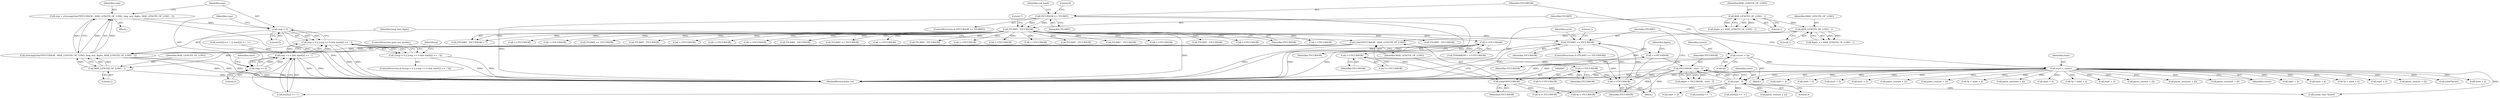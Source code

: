 digraph "0_php-src_20ce2fe8e3c211a42fee05a461a5881be9a8790e?w=1@integer" {
"1002042" [label="(Call,cmp = strncmp((char*)YYCURSOR - MAX_LENGTH_OF_LONG, long_min_digits, MAX_LENGTH_OF_LONG - 1))"];
"1002044" [label="(Call,strncmp((char*)YYCURSOR - MAX_LENGTH_OF_LONG, long_min_digits, MAX_LENGTH_OF_LONG - 1))"];
"1002045" [label="(Call,(char*)YYCURSOR - MAX_LENGTH_OF_LONG)"];
"1002046" [label="(Call,(char*)YYCURSOR)"];
"1002007" [label="(Call,YYCURSOR - start - 3)"];
"1002001" [label="(Call,++YYCURSOR)"];
"1001977" [label="(Call,YYLIMIT <= YYCURSOR)"];
"1000152" [label="(Call,YYLIMIT - YYCURSOR)"];
"1000125" [label="(Call,YYCURSOR >= YYLIMIT)"];
"1001974" [label="(Call,++YYCURSOR)"];
"1001961" [label="(Call,++YYCURSOR)"];
"1001927" [label="(Call,++YYCURSOR)"];
"1000255" [label="(Call,++YYCURSOR)"];
"1002009" [label="(Call,start - 3)"];
"1000144" [label="(Call,start = cursor)"];
"1000120" [label="(Call,cursor = *p)"];
"1002037" [label="(Call,MAX_LENGTH_OF_LONG - 1)"];
"1002030" [label="(Call,MAX_LENGTH_OF_LONG - 1)"];
"1002051" [label="(Call,MAX_LENGTH_OF_LONG - 1)"];
"1002057" [label="(Call,cmp < 0)"];
"1002056" [label="(Call,cmp < 0 || (cmp == 0 && start[2] == '-'))"];
"1002055" [label="(Call,!(cmp < 0 || (cmp == 0 && start[2] == '-')))"];
"1002061" [label="(Call,cmp == 0)"];
"1002060" [label="(Call,cmp == 0 && start[2] == '-')"];
"1002375" [label="(Call,parse_iv(start + 2))"];
"1002044" [label="(Call,strncmp((char*)YYCURSOR - MAX_LENGTH_OF_LONG, long_min_digits, MAX_LENGTH_OF_LONG - 1))"];
"1001503" [label="(Call,YYLIMIT - YYCURSOR)"];
"1001864" [label="(Call,(char*)start)"];
"1000153" [label="(Identifier,YYLIMIT)"];
"1000155" [label="(Literal,7)"];
"1002054" [label="(ControlStructure,if (!(cmp < 0 || (cmp == 0 && start[2] == '-'))))"];
"1001975" [label="(Identifier,YYCURSOR)"];
"1001961" [label="(Call,++YYCURSOR)"];
"1001295" [label="(Call,start + 2)"];
"1002030" [label="(Call,MAX_LENGTH_OF_LONG - 1)"];
"1001927" [label="(Call,++YYCURSOR)"];
"1002056" [label="(Call,cmp < 0 || (cmp == 0 && start[2] == '-'))"];
"1000111" [label="(Block,)"];
"1001146" [label="(Call,start + 2)"];
"1002122" [label="(Call,start + 2)"];
"1000198" [label="(Call,++YYCURSOR)"];
"1000297" [label="(Call,++YYCURSOR)"];
"1002014" [label="(Call,start[2] == '-')"];
"1001983" [label="(Identifier,yych)"];
"1000145" [label="(Identifier,start)"];
"1002049" [label="(Identifier,MAX_LENGTH_OF_LONG)"];
"1002062" [label="(Identifier,cmp)"];
"1000241" [label="(Call,++YYCURSOR)"];
"1002060" [label="(Call,cmp == 0 && start[2] == '-')"];
"1002376" [label="(Call,start + 2)"];
"1002051" [label="(Call,MAX_LENGTH_OF_LONG - 1)"];
"1002064" [label="(Call,start[2] == '-')"];
"1000488" [label="(Call,start + 2)"];
"1002019" [label="(Call,start[2] == '+')"];
"1000121" [label="(Identifier,cursor)"];
"1001589" [label="(Call,YYLIMIT - YYCURSOR)"];
"1001086" [label="(Call,YYLIMIT - YYCURSOR)"];
"1002038" [label="(Identifier,MAX_LENGTH_OF_LONG)"];
"1002043" [label="(Identifier,cmp)"];
"1002076" [label="(Identifier,p)"];
"1002010" [label="(Identifier,start)"];
"1002001" [label="(Call,++YYCURSOR)"];
"1000325" [label="(Call,++YYCURSOR)"];
"1001251" [label="(Call,YYLIMIT - YYCURSOR)"];
"1002028" [label="(Call,digits >= MAX_LENGTH_OF_LONG - 1)"];
"1002432" [label="(MethodReturn,static int)"];
"1002046" [label="(Call,(char*)YYCURSOR)"];
"1002080" [label="(Call,parse_iv(start + 2))"];
"1000147" [label="(Block,)"];
"1002031" [label="(Identifier,MAX_LENGTH_OF_LONG)"];
"1000999" [label="(Call,parse_iv(start + 2))"];
"1001974" [label="(Call,++YYCURSOR)"];
"1002233" [label="(Call,parse_iv(start + 2))"];
"1002059" [label="(Literal,0)"];
"1000152" [label="(Call,YYLIMIT - YYCURSOR)"];
"1000126" [label="(Identifier,YYCURSOR)"];
"1001308" [label="(Call,*p = start + 2)"];
"1001978" [label="(Identifier,YYLIMIT)"];
"1001129" [label="(Call,parse_uiv(start + 2))"];
"1002052" [label="(Identifier,MAX_LENGTH_OF_LONG)"];
"1000269" [label="(Call,++YYCURSOR)"];
"1000255" [label="(Call,++YYCURSOR)"];
"1002037" [label="(Call,MAX_LENGTH_OF_LONG - 1)"];
"1000256" [label="(Identifier,YYCURSOR)"];
"1001130" [label="(Call,start + 2)"];
"1002011" [label="(Literal,3)"];
"1002007" [label="(Call,YYCURSOR - start - 3)"];
"1000154" [label="(Identifier,YYCURSOR)"];
"1000283" [label="(Call,++YYCURSOR)"];
"1002040" [label="(Block,)"];
"1000412" [label="(Call,YYLIMIT - YYCURSOR)"];
"1002048" [label="(Identifier,YYCURSOR)"];
"1002005" [label="(Call,digits = YYCURSOR - start - 3)"];
"1000253" [label="(Call,YYMARKER = ++YYCURSOR)"];
"1001977" [label="(Call,YYLIMIT <= YYCURSOR)"];
"1000151" [label="(Call,(YYLIMIT - YYCURSOR) < 7)"];
"1002039" [label="(Literal,1)"];
"1002042" [label="(Call,cmp = strncmp((char*)YYCURSOR - MAX_LENGTH_OF_LONG, long_min_digits, MAX_LENGTH_OF_LONG - 1))"];
"1001143" [label="(Call,*p = start + 2)"];
"1001311" [label="(Call,start + 2)"];
"1001979" [label="(Identifier,YYCURSOR)"];
"1000311" [label="(Call,++YYCURSOR)"];
"1002008" [label="(Identifier,YYCURSOR)"];
"1002053" [label="(Literal,1)"];
"1002121" [label="(Call,parse_iv(start + 2))"];
"1001981" [label="(Literal,1)"];
"1001962" [label="(Identifier,YYCURSOR)"];
"1002074" [label="(Call,*p = YYCURSOR)"];
"1002035" [label="(Call,digits == MAX_LENGTH_OF_LONG - 1)"];
"1000339" [label="(Call,++YYCURSOR)"];
"1001976" [label="(ControlStructure,if (YYLIMIT <= YYCURSOR))"];
"1000122" [label="(Call,*p)"];
"1001653" [label="(Call,(const char *)start)"];
"1001294" [label="(Call,parse_uiv(start + 2))"];
"1002193" [label="(Call,YYLIMIT <= YYCURSOR)"];
"1002050" [label="(Identifier,long_min_digits)"];
"1000127" [label="(Identifier,YYLIMIT)"];
"1000487" [label="(Call,parse_uiv(start + 2))"];
"1000146" [label="(Identifier,cursor)"];
"1002061" [label="(Call,cmp == 0)"];
"1002066" [label="(Identifier,start)"];
"1000866" [label="(Call,YYLIMIT - YYCURSOR)"];
"1002070" [label="(ControlStructure,goto use_double;)"];
"1000361" [label="(Call,++YYCURSOR)"];
"1000124" [label="(ControlStructure,if (YYCURSOR >= YYLIMIT))"];
"1002013" [label="(Call,start[2] == '-' || start[2] == '+')"];
"1000144" [label="(Call,start = cursor)"];
"1001928" [label="(Identifier,YYCURSOR)"];
"1001960" [label="(Call,*++YYCURSOR)"];
"1002055" [label="(Call,!(cmp < 0 || (cmp == 0 && start[2] == '-')))"];
"1001926" [label="(Call,*++YYCURSOR)"];
"1002234" [label="(Call,start + 2)"];
"1002057" [label="(Call,cmp < 0)"];
"1000348" [label="(Call,++YYCURSOR)"];
"1000227" [label="(Call,++YYCURSOR)"];
"1002058" [label="(Identifier,cmp)"];
"1002002" [label="(Identifier,YYCURSOR)"];
"1000508" [label="(Call,start + 2)"];
"1002009" [label="(Call,start - 3)"];
"1000958" [label="(Call,YYLIMIT - YYCURSOR)"];
"1002006" [label="(Identifier,digits)"];
"1002081" [label="(Call,start + 2)"];
"1000133" [label="(Identifier,var_hash)"];
"1002335" [label="(Call,YYLIMIT <= YYCURSOR)"];
"1000125" [label="(Call,YYCURSOR >= YYLIMIT)"];
"1000120" [label="(Call,cursor = *p)"];
"1002032" [label="(Literal,1)"];
"1002045" [label="(Call,(char*)YYCURSOR - MAX_LENGTH_OF_LONG)"];
"1000505" [label="(Call,*p = start + 2)"];
"1000130" [label="(Literal,0)"];
"1001645" [label="(Call,*p = YYCURSOR)"];
"1001000" [label="(Call,start + 2)"];
"1002063" [label="(Literal,0)"];
"1000215" [label="(Call,++YYCURSOR)"];
"1002042" -> "1002040"  [label="AST: "];
"1002042" -> "1002044"  [label="CFG: "];
"1002043" -> "1002042"  [label="AST: "];
"1002044" -> "1002042"  [label="AST: "];
"1002058" -> "1002042"  [label="CFG: "];
"1002042" -> "1002432"  [label="DDG: "];
"1002044" -> "1002042"  [label="DDG: "];
"1002044" -> "1002042"  [label="DDG: "];
"1002044" -> "1002042"  [label="DDG: "];
"1002042" -> "1002057"  [label="DDG: "];
"1002044" -> "1002051"  [label="CFG: "];
"1002045" -> "1002044"  [label="AST: "];
"1002050" -> "1002044"  [label="AST: "];
"1002051" -> "1002044"  [label="AST: "];
"1002044" -> "1002432"  [label="DDG: "];
"1002044" -> "1002432"  [label="DDG: "];
"1002044" -> "1002432"  [label="DDG: "];
"1002045" -> "1002044"  [label="DDG: "];
"1002045" -> "1002044"  [label="DDG: "];
"1002051" -> "1002044"  [label="DDG: "];
"1002051" -> "1002044"  [label="DDG: "];
"1002045" -> "1002049"  [label="CFG: "];
"1002046" -> "1002045"  [label="AST: "];
"1002049" -> "1002045"  [label="AST: "];
"1002050" -> "1002045"  [label="CFG: "];
"1002045" -> "1002432"  [label="DDG: "];
"1002046" -> "1002045"  [label="DDG: "];
"1002037" -> "1002045"  [label="DDG: "];
"1002045" -> "1002051"  [label="DDG: "];
"1002046" -> "1002048"  [label="CFG: "];
"1002047" -> "1002046"  [label="AST: "];
"1002048" -> "1002046"  [label="AST: "];
"1002049" -> "1002046"  [label="CFG: "];
"1002046" -> "1001645"  [label="DDG: "];
"1002007" -> "1002046"  [label="DDG: "];
"1002046" -> "1002074"  [label="DDG: "];
"1002007" -> "1002005"  [label="AST: "];
"1002007" -> "1002009"  [label="CFG: "];
"1002008" -> "1002007"  [label="AST: "];
"1002009" -> "1002007"  [label="AST: "];
"1002005" -> "1002007"  [label="CFG: "];
"1002007" -> "1002432"  [label="DDG: "];
"1002007" -> "1001645"  [label="DDG: "];
"1002007" -> "1002005"  [label="DDG: "];
"1002007" -> "1002005"  [label="DDG: "];
"1002001" -> "1002007"  [label="DDG: "];
"1002009" -> "1002007"  [label="DDG: "];
"1002009" -> "1002007"  [label="DDG: "];
"1002007" -> "1002074"  [label="DDG: "];
"1002001" -> "1000147"  [label="AST: "];
"1002001" -> "1002002"  [label="CFG: "];
"1002002" -> "1002001"  [label="AST: "];
"1002006" -> "1002001"  [label="CFG: "];
"1001977" -> "1002001"  [label="DDG: "];
"1001977" -> "1001976"  [label="AST: "];
"1001977" -> "1001979"  [label="CFG: "];
"1001978" -> "1001977"  [label="AST: "];
"1001979" -> "1001977"  [label="AST: "];
"1001981" -> "1001977"  [label="CFG: "];
"1001983" -> "1001977"  [label="CFG: "];
"1001977" -> "1002432"  [label="DDG: "];
"1001977" -> "1002432"  [label="DDG: "];
"1001977" -> "1001974"  [label="DDG: "];
"1000152" -> "1001977"  [label="DDG: "];
"1001974" -> "1001977"  [label="DDG: "];
"1000152" -> "1000151"  [label="AST: "];
"1000152" -> "1000154"  [label="CFG: "];
"1000153" -> "1000152"  [label="AST: "];
"1000154" -> "1000152"  [label="AST: "];
"1000155" -> "1000152"  [label="CFG: "];
"1000152" -> "1002432"  [label="DDG: "];
"1000152" -> "1000151"  [label="DDG: "];
"1000152" -> "1000151"  [label="DDG: "];
"1000125" -> "1000152"  [label="DDG: "];
"1000125" -> "1000152"  [label="DDG: "];
"1000152" -> "1000198"  [label="DDG: "];
"1000152" -> "1000215"  [label="DDG: "];
"1000152" -> "1000227"  [label="DDG: "];
"1000152" -> "1000241"  [label="DDG: "];
"1000152" -> "1000255"  [label="DDG: "];
"1000152" -> "1000269"  [label="DDG: "];
"1000152" -> "1000283"  [label="DDG: "];
"1000152" -> "1000297"  [label="DDG: "];
"1000152" -> "1000311"  [label="DDG: "];
"1000152" -> "1000325"  [label="DDG: "];
"1000152" -> "1000339"  [label="DDG: "];
"1000152" -> "1000348"  [label="DDG: "];
"1000152" -> "1000361"  [label="DDG: "];
"1000152" -> "1000412"  [label="DDG: "];
"1000152" -> "1000866"  [label="DDG: "];
"1000152" -> "1000958"  [label="DDG: "];
"1000152" -> "1001086"  [label="DDG: "];
"1000152" -> "1001251"  [label="DDG: "];
"1000152" -> "1001503"  [label="DDG: "];
"1000152" -> "1001589"  [label="DDG: "];
"1000152" -> "1002193"  [label="DDG: "];
"1000152" -> "1002335"  [label="DDG: "];
"1000125" -> "1000124"  [label="AST: "];
"1000125" -> "1000127"  [label="CFG: "];
"1000126" -> "1000125"  [label="AST: "];
"1000127" -> "1000125"  [label="AST: "];
"1000130" -> "1000125"  [label="CFG: "];
"1000133" -> "1000125"  [label="CFG: "];
"1000125" -> "1002432"  [label="DDG: "];
"1000125" -> "1002432"  [label="DDG: "];
"1000125" -> "1002432"  [label="DDG: "];
"1001974" -> "1000147"  [label="AST: "];
"1001974" -> "1001975"  [label="CFG: "];
"1001975" -> "1001974"  [label="AST: "];
"1001978" -> "1001974"  [label="CFG: "];
"1001961" -> "1001974"  [label="DDG: "];
"1001927" -> "1001974"  [label="DDG: "];
"1001961" -> "1001960"  [label="AST: "];
"1001961" -> "1001962"  [label="CFG: "];
"1001962" -> "1001961"  [label="AST: "];
"1001960" -> "1001961"  [label="CFG: "];
"1001927" -> "1001961"  [label="DDG: "];
"1001927" -> "1001926"  [label="AST: "];
"1001927" -> "1001928"  [label="CFG: "];
"1001928" -> "1001927"  [label="AST: "];
"1001926" -> "1001927"  [label="CFG: "];
"1000255" -> "1001927"  [label="DDG: "];
"1000255" -> "1000253"  [label="AST: "];
"1000255" -> "1000256"  [label="CFG: "];
"1000256" -> "1000255"  [label="AST: "];
"1000253" -> "1000255"  [label="CFG: "];
"1000255" -> "1002432"  [label="DDG: "];
"1000255" -> "1000253"  [label="DDG: "];
"1002009" -> "1002011"  [label="CFG: "];
"1002010" -> "1002009"  [label="AST: "];
"1002011" -> "1002009"  [label="AST: "];
"1002009" -> "1001653"  [label="DDG: "];
"1000144" -> "1002009"  [label="DDG: "];
"1002009" -> "1002014"  [label="DDG: "];
"1002009" -> "1002019"  [label="DDG: "];
"1002009" -> "1002064"  [label="DDG: "];
"1002009" -> "1002080"  [label="DDG: "];
"1002009" -> "1002081"  [label="DDG: "];
"1000144" -> "1000111"  [label="AST: "];
"1000144" -> "1000146"  [label="CFG: "];
"1000145" -> "1000144"  [label="AST: "];
"1000146" -> "1000144"  [label="AST: "];
"1000153" -> "1000144"  [label="CFG: "];
"1000144" -> "1002432"  [label="DDG: "];
"1000144" -> "1002432"  [label="DDG: "];
"1000120" -> "1000144"  [label="DDG: "];
"1000144" -> "1000487"  [label="DDG: "];
"1000144" -> "1000488"  [label="DDG: "];
"1000144" -> "1000505"  [label="DDG: "];
"1000144" -> "1000508"  [label="DDG: "];
"1000144" -> "1000999"  [label="DDG: "];
"1000144" -> "1001000"  [label="DDG: "];
"1000144" -> "1001129"  [label="DDG: "];
"1000144" -> "1001130"  [label="DDG: "];
"1000144" -> "1001143"  [label="DDG: "];
"1000144" -> "1001146"  [label="DDG: "];
"1000144" -> "1001294"  [label="DDG: "];
"1000144" -> "1001295"  [label="DDG: "];
"1000144" -> "1001308"  [label="DDG: "];
"1000144" -> "1001311"  [label="DDG: "];
"1000144" -> "1001653"  [label="DDG: "];
"1000144" -> "1001864"  [label="DDG: "];
"1000144" -> "1002121"  [label="DDG: "];
"1000144" -> "1002122"  [label="DDG: "];
"1000144" -> "1002233"  [label="DDG: "];
"1000144" -> "1002234"  [label="DDG: "];
"1000144" -> "1002375"  [label="DDG: "];
"1000144" -> "1002376"  [label="DDG: "];
"1000120" -> "1000111"  [label="AST: "];
"1000120" -> "1000122"  [label="CFG: "];
"1000121" -> "1000120"  [label="AST: "];
"1000122" -> "1000120"  [label="AST: "];
"1000126" -> "1000120"  [label="CFG: "];
"1000120" -> "1002432"  [label="DDG: "];
"1000120" -> "1002432"  [label="DDG: "];
"1002037" -> "1002035"  [label="AST: "];
"1002037" -> "1002039"  [label="CFG: "];
"1002038" -> "1002037"  [label="AST: "];
"1002039" -> "1002037"  [label="AST: "];
"1002035" -> "1002037"  [label="CFG: "];
"1002037" -> "1002432"  [label="DDG: "];
"1002037" -> "1002035"  [label="DDG: "];
"1002037" -> "1002035"  [label="DDG: "];
"1002030" -> "1002037"  [label="DDG: "];
"1002030" -> "1002028"  [label="AST: "];
"1002030" -> "1002032"  [label="CFG: "];
"1002031" -> "1002030"  [label="AST: "];
"1002032" -> "1002030"  [label="AST: "];
"1002028" -> "1002030"  [label="CFG: "];
"1002030" -> "1002432"  [label="DDG: "];
"1002030" -> "1002028"  [label="DDG: "];
"1002030" -> "1002028"  [label="DDG: "];
"1002051" -> "1002053"  [label="CFG: "];
"1002052" -> "1002051"  [label="AST: "];
"1002053" -> "1002051"  [label="AST: "];
"1002051" -> "1002432"  [label="DDG: "];
"1002057" -> "1002056"  [label="AST: "];
"1002057" -> "1002059"  [label="CFG: "];
"1002058" -> "1002057"  [label="AST: "];
"1002059" -> "1002057"  [label="AST: "];
"1002062" -> "1002057"  [label="CFG: "];
"1002056" -> "1002057"  [label="CFG: "];
"1002057" -> "1002432"  [label="DDG: "];
"1002057" -> "1002056"  [label="DDG: "];
"1002057" -> "1002056"  [label="DDG: "];
"1002057" -> "1002061"  [label="DDG: "];
"1002056" -> "1002055"  [label="AST: "];
"1002056" -> "1002060"  [label="CFG: "];
"1002060" -> "1002056"  [label="AST: "];
"1002055" -> "1002056"  [label="CFG: "];
"1002056" -> "1002432"  [label="DDG: "];
"1002056" -> "1002432"  [label="DDG: "];
"1002056" -> "1002055"  [label="DDG: "];
"1002056" -> "1002055"  [label="DDG: "];
"1002060" -> "1002056"  [label="DDG: "];
"1002060" -> "1002056"  [label="DDG: "];
"1002055" -> "1002054"  [label="AST: "];
"1002070" -> "1002055"  [label="CFG: "];
"1002076" -> "1002055"  [label="CFG: "];
"1002055" -> "1002432"  [label="DDG: "];
"1002055" -> "1002432"  [label="DDG: "];
"1002061" -> "1002060"  [label="AST: "];
"1002061" -> "1002063"  [label="CFG: "];
"1002062" -> "1002061"  [label="AST: "];
"1002063" -> "1002061"  [label="AST: "];
"1002066" -> "1002061"  [label="CFG: "];
"1002060" -> "1002061"  [label="CFG: "];
"1002061" -> "1002432"  [label="DDG: "];
"1002061" -> "1002060"  [label="DDG: "];
"1002061" -> "1002060"  [label="DDG: "];
"1002060" -> "1002064"  [label="CFG: "];
"1002064" -> "1002060"  [label="AST: "];
"1002060" -> "1002432"  [label="DDG: "];
"1002060" -> "1002432"  [label="DDG: "];
"1002064" -> "1002060"  [label="DDG: "];
"1002064" -> "1002060"  [label="DDG: "];
"1002013" -> "1002060"  [label="DDG: "];
}
